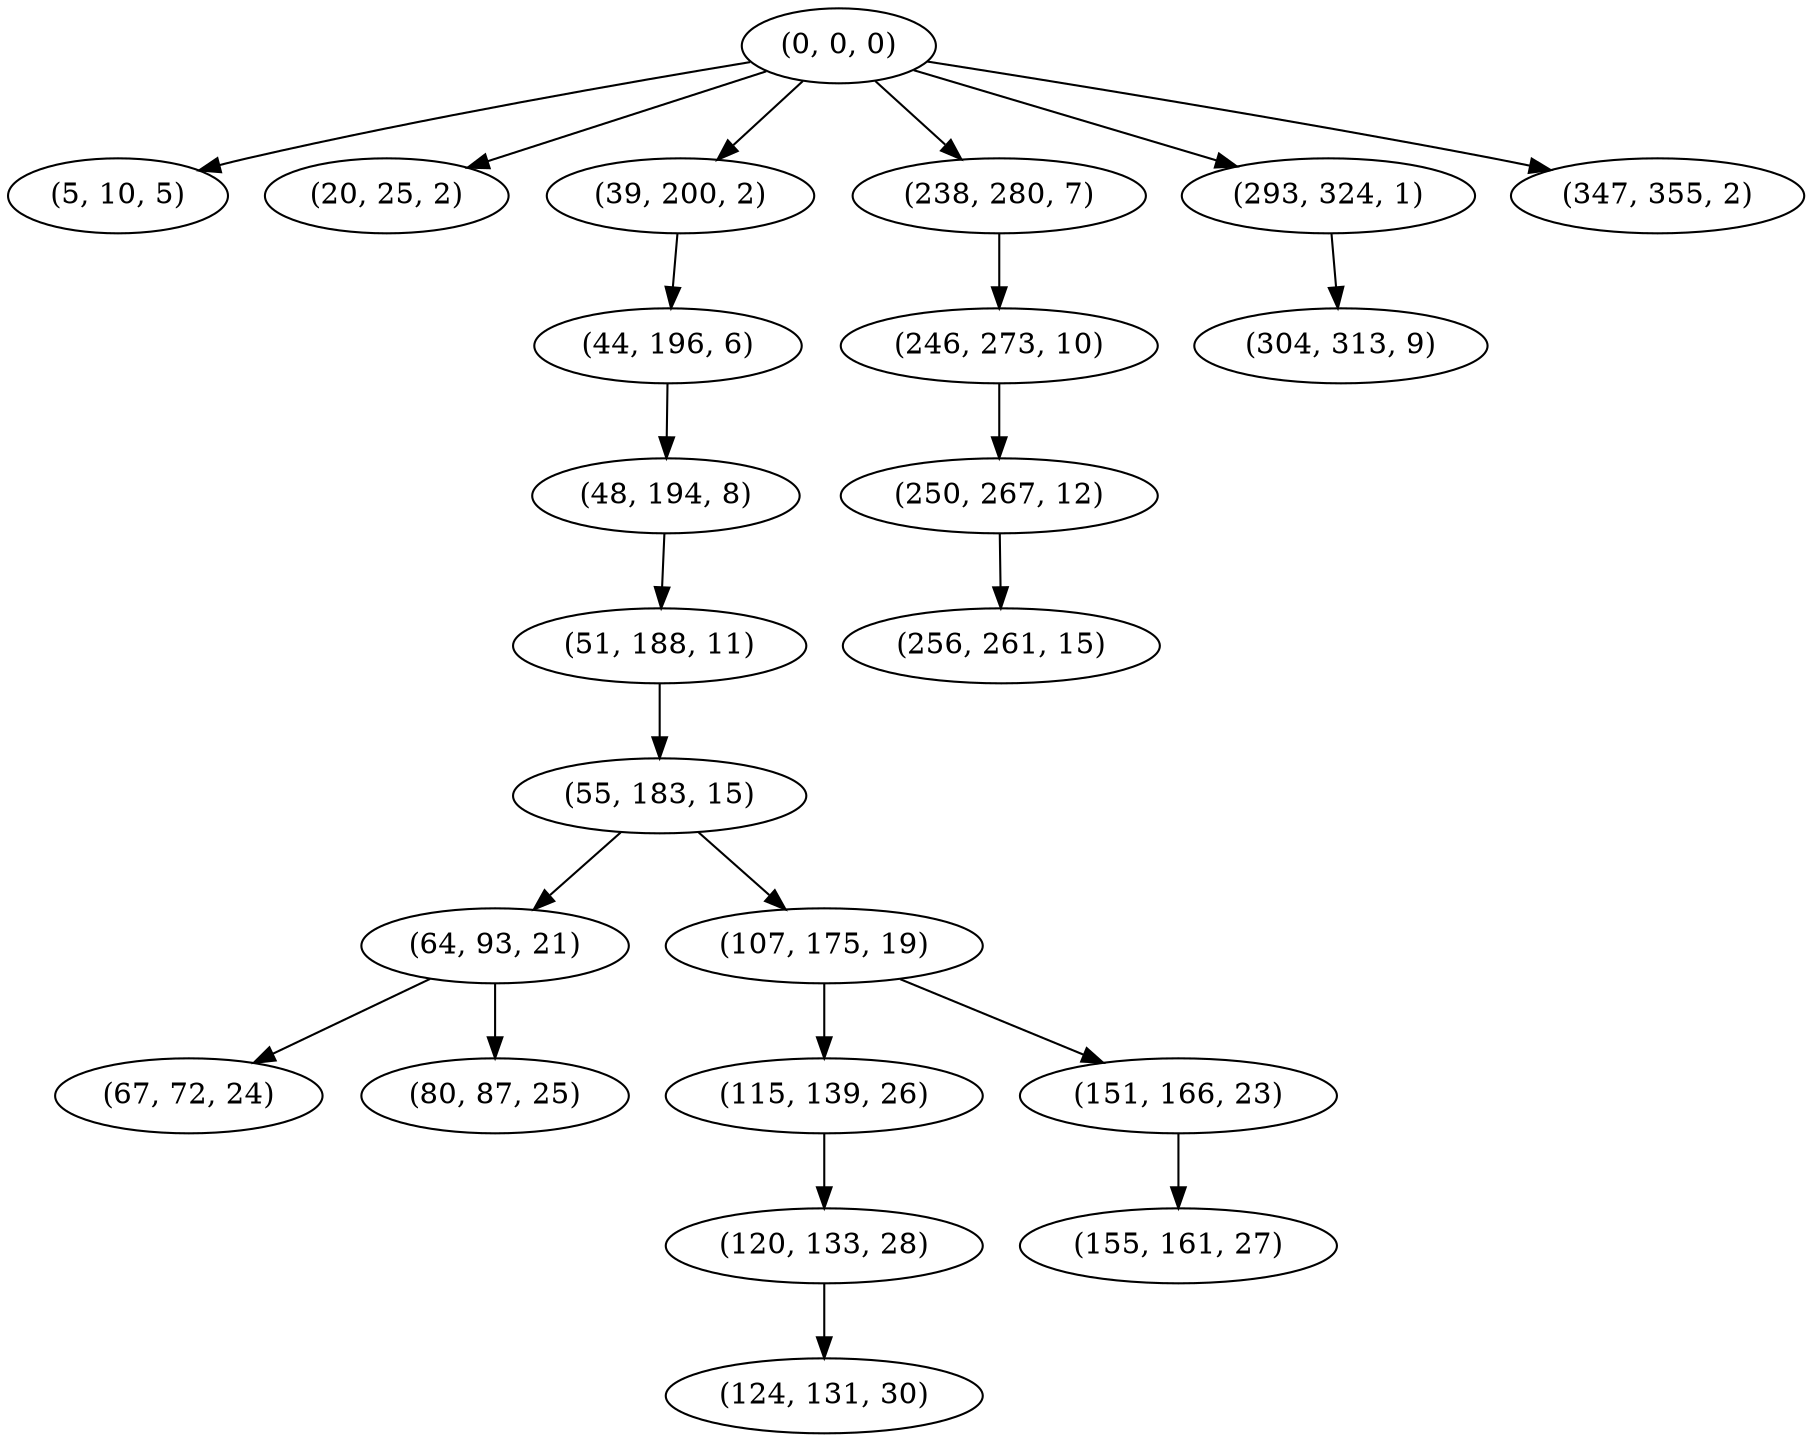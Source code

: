 digraph tree {
    "(0, 0, 0)";
    "(5, 10, 5)";
    "(20, 25, 2)";
    "(39, 200, 2)";
    "(44, 196, 6)";
    "(48, 194, 8)";
    "(51, 188, 11)";
    "(55, 183, 15)";
    "(64, 93, 21)";
    "(67, 72, 24)";
    "(80, 87, 25)";
    "(107, 175, 19)";
    "(115, 139, 26)";
    "(120, 133, 28)";
    "(124, 131, 30)";
    "(151, 166, 23)";
    "(155, 161, 27)";
    "(238, 280, 7)";
    "(246, 273, 10)";
    "(250, 267, 12)";
    "(256, 261, 15)";
    "(293, 324, 1)";
    "(304, 313, 9)";
    "(347, 355, 2)";
    "(0, 0, 0)" -> "(5, 10, 5)";
    "(0, 0, 0)" -> "(20, 25, 2)";
    "(0, 0, 0)" -> "(39, 200, 2)";
    "(0, 0, 0)" -> "(238, 280, 7)";
    "(0, 0, 0)" -> "(293, 324, 1)";
    "(0, 0, 0)" -> "(347, 355, 2)";
    "(39, 200, 2)" -> "(44, 196, 6)";
    "(44, 196, 6)" -> "(48, 194, 8)";
    "(48, 194, 8)" -> "(51, 188, 11)";
    "(51, 188, 11)" -> "(55, 183, 15)";
    "(55, 183, 15)" -> "(64, 93, 21)";
    "(55, 183, 15)" -> "(107, 175, 19)";
    "(64, 93, 21)" -> "(67, 72, 24)";
    "(64, 93, 21)" -> "(80, 87, 25)";
    "(107, 175, 19)" -> "(115, 139, 26)";
    "(107, 175, 19)" -> "(151, 166, 23)";
    "(115, 139, 26)" -> "(120, 133, 28)";
    "(120, 133, 28)" -> "(124, 131, 30)";
    "(151, 166, 23)" -> "(155, 161, 27)";
    "(238, 280, 7)" -> "(246, 273, 10)";
    "(246, 273, 10)" -> "(250, 267, 12)";
    "(250, 267, 12)" -> "(256, 261, 15)";
    "(293, 324, 1)" -> "(304, 313, 9)";
}
